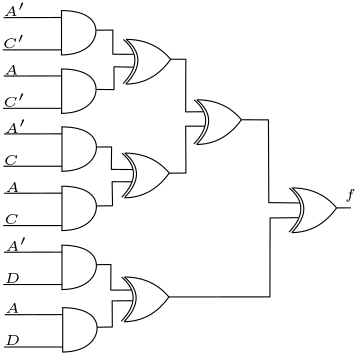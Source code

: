 <?xml version="1.0"?>
<!DOCTYPE ipe SYSTEM "ipe.dtd">
<ipe version="70218" creator="Ipe 7.2.28">
<info created="D:20241029205223" modified="D:20241029210631"/>
<ipestyle name="basic">
<symbol name="arrow/arc(spx)">
<path stroke="sym-stroke" fill="sym-stroke" pen="sym-pen">
0 0 m
-1 0.333 l
-1 -0.333 l
h
</path>
</symbol>
<symbol name="arrow/farc(spx)">
<path stroke="sym-stroke" fill="white" pen="sym-pen">
0 0 m
-1 0.333 l
-1 -0.333 l
h
</path>
</symbol>
<symbol name="arrow/ptarc(spx)">
<path stroke="sym-stroke" fill="sym-stroke" pen="sym-pen">
0 0 m
-1 0.333 l
-0.8 0 l
-1 -0.333 l
h
</path>
</symbol>
<symbol name="arrow/fptarc(spx)">
<path stroke="sym-stroke" fill="white" pen="sym-pen">
0 0 m
-1 0.333 l
-0.8 0 l
-1 -0.333 l
h
</path>
</symbol>
<symbol name="mark/circle(sx)" transformations="translations">
<path fill="sym-stroke">
0.6 0 0 0.6 0 0 e
0.4 0 0 0.4 0 0 e
</path>
</symbol>
<symbol name="mark/disk(sx)" transformations="translations">
<path fill="sym-stroke">
0.6 0 0 0.6 0 0 e
</path>
</symbol>
<symbol name="mark/fdisk(sfx)" transformations="translations">
<group>
<path fill="sym-fill">
0.5 0 0 0.5 0 0 e
</path>
<path fill="sym-stroke" fillrule="eofill">
0.6 0 0 0.6 0 0 e
0.4 0 0 0.4 0 0 e
</path>
</group>
</symbol>
<symbol name="mark/box(sx)" transformations="translations">
<path fill="sym-stroke" fillrule="eofill">
-0.6 -0.6 m
0.6 -0.6 l
0.6 0.6 l
-0.6 0.6 l
h
-0.4 -0.4 m
0.4 -0.4 l
0.4 0.4 l
-0.4 0.4 l
h
</path>
</symbol>
<symbol name="mark/square(sx)" transformations="translations">
<path fill="sym-stroke">
-0.6 -0.6 m
0.6 -0.6 l
0.6 0.6 l
-0.6 0.6 l
h
</path>
</symbol>
<symbol name="mark/fsquare(sfx)" transformations="translations">
<group>
<path fill="sym-fill">
-0.5 -0.5 m
0.5 -0.5 l
0.5 0.5 l
-0.5 0.5 l
h
</path>
<path fill="sym-stroke" fillrule="eofill">
-0.6 -0.6 m
0.6 -0.6 l
0.6 0.6 l
-0.6 0.6 l
h
-0.4 -0.4 m
0.4 -0.4 l
0.4 0.4 l
-0.4 0.4 l
h
</path>
</group>
</symbol>
<symbol name="mark/cross(sx)" transformations="translations">
<group>
<path fill="sym-stroke">
-0.43 -0.57 m
0.57 0.43 l
0.43 0.57 l
-0.57 -0.43 l
h
</path>
<path fill="sym-stroke">
-0.43 0.57 m
0.57 -0.43 l
0.43 -0.57 l
-0.57 0.43 l
h
</path>
</group>
</symbol>
<symbol name="arrow/fnormal(spx)">
<path stroke="sym-stroke" fill="white" pen="sym-pen">
0 0 m
-1 0.333 l
-1 -0.333 l
h
</path>
</symbol>
<symbol name="arrow/pointed(spx)">
<path stroke="sym-stroke" fill="sym-stroke" pen="sym-pen">
0 0 m
-1 0.333 l
-0.8 0 l
-1 -0.333 l
h
</path>
</symbol>
<symbol name="arrow/fpointed(spx)">
<path stroke="sym-stroke" fill="white" pen="sym-pen">
0 0 m
-1 0.333 l
-0.8 0 l
-1 -0.333 l
h
</path>
</symbol>
<symbol name="arrow/linear(spx)">
<path stroke="sym-stroke" pen="sym-pen">
-1 0.333 m
0 0 l
-1 -0.333 l
</path>
</symbol>
<symbol name="arrow/fdouble(spx)">
<path stroke="sym-stroke" fill="white" pen="sym-pen">
0 0 m
-1 0.333 l
-1 -0.333 l
h
-1 0 m
-2 0.333 l
-2 -0.333 l
h
</path>
</symbol>
<symbol name="arrow/double(spx)">
<path stroke="sym-stroke" fill="sym-stroke" pen="sym-pen">
0 0 m
-1 0.333 l
-1 -0.333 l
h
-1 0 m
-2 0.333 l
-2 -0.333 l
h
</path>
</symbol>
<symbol name="arrow/mid-normal(spx)">
<path stroke="sym-stroke" fill="sym-stroke" pen="sym-pen">
0.5 0 m
-0.5 0.333 l
-0.5 -0.333 l
h
</path>
</symbol>
<symbol name="arrow/mid-fnormal(spx)">
<path stroke="sym-stroke" fill="white" pen="sym-pen">
0.5 0 m
-0.5 0.333 l
-0.5 -0.333 l
h
</path>
</symbol>
<symbol name="arrow/mid-pointed(spx)">
<path stroke="sym-stroke" fill="sym-stroke" pen="sym-pen">
0.5 0 m
-0.5 0.333 l
-0.3 0 l
-0.5 -0.333 l
h
</path>
</symbol>
<symbol name="arrow/mid-fpointed(spx)">
<path stroke="sym-stroke" fill="white" pen="sym-pen">
0.5 0 m
-0.5 0.333 l
-0.3 0 l
-0.5 -0.333 l
h
</path>
</symbol>
<symbol name="arrow/mid-double(spx)">
<path stroke="sym-stroke" fill="sym-stroke" pen="sym-pen">
1 0 m
0 0.333 l
0 -0.333 l
h
0 0 m
-1 0.333 l
-1 -0.333 l
h
</path>
</symbol>
<symbol name="arrow/mid-fdouble(spx)">
<path stroke="sym-stroke" fill="white" pen="sym-pen">
1 0 m
0 0.333 l
0 -0.333 l
h
0 0 m
-1 0.333 l
-1 -0.333 l
h
</path>
</symbol>
<anglesize name="22.5 deg" value="22.5"/>
<anglesize name="30 deg" value="30"/>
<anglesize name="45 deg" value="45"/>
<anglesize name="60 deg" value="60"/>
<anglesize name="90 deg" value="90"/>
<arrowsize name="large" value="10"/>
<arrowsize name="small" value="5"/>
<arrowsize name="tiny" value="3"/>
<color name="blue" value="0 0 1"/>
<color name="brown" value="0.647 0.165 0.165"/>
<color name="darkblue" value="0 0 0.545"/>
<color name="darkcyan" value="0 0.545 0.545"/>
<color name="darkgray" value="0.663"/>
<color name="darkgreen" value="0 0.392 0"/>
<color name="darkmagenta" value="0.545 0 0.545"/>
<color name="darkorange" value="1 0.549 0"/>
<color name="darkred" value="0.545 0 0"/>
<color name="gold" value="1 0.843 0"/>
<color name="gray" value="0.745"/>
<color name="green" value="0 1 0"/>
<color name="lightblue" value="0.678 0.847 0.902"/>
<color name="lightcyan" value="0.878 1 1"/>
<color name="lightgray" value="0.827"/>
<color name="lightgreen" value="0.565 0.933 0.565"/>
<color name="lightyellow" value="1 1 0.878"/>
<color name="navy" value="0 0 0.502"/>
<color name="orange" value="1 0.647 0"/>
<color name="pink" value="1 0.753 0.796"/>
<color name="purple" value="0.627 0.125 0.941"/>
<color name="red" value="1 0 0"/>
<color name="seagreen" value="0.18 0.545 0.341"/>
<color name="turquoise" value="0.251 0.878 0.816"/>
<color name="violet" value="0.933 0.51 0.933"/>
<color name="yellow" value="1 1 0"/>
<dashstyle name="dash dot dotted" value="[4 2 1 2 1 2] 0"/>
<dashstyle name="dash dotted" value="[4 2 1 2] 0"/>
<dashstyle name="dashed" value="[4] 0"/>
<dashstyle name="dotted" value="[1 3] 0"/>
<gridsize name="10 pts (~3.5 mm)" value="10"/>
<gridsize name="14 pts (~5 mm)" value="14"/>
<gridsize name="16 pts (~6 mm)" value="16"/>
<gridsize name="20 pts (~7 mm)" value="20"/>
<gridsize name="28 pts (~10 mm)" value="28"/>
<gridsize name="32 pts (~12 mm)" value="32"/>
<gridsize name="4 pts" value="4"/>
<gridsize name="56 pts (~20 mm)" value="56"/>
<gridsize name="8 pts (~3 mm)" value="8"/>
<opacity name="10%" value="0.1"/>
<opacity name="30%" value="0.3"/>
<opacity name="50%" value="0.5"/>
<opacity name="75%" value="0.75"/>
<pen name="fat" value="1.2"/>
<pen name="heavier" value="0.8"/>
<pen name="ultrafat" value="2"/>
<symbolsize name="large" value="5"/>
<symbolsize name="small" value="2"/>
<symbolsize name="tiny" value="1.1"/>
<textsize name="Huge" value="\Huge"/>
<textsize name="LARGE" value="\LARGE"/>
<textsize name="Large" value="\Large"/>
<textsize name="footnote" value="\footnotesize"/>
<textsize name="huge" value="\huge"/>
<textsize name="large" value="\large"/>
<textsize name="script" value="\scriptsize"/>
<textsize name="small" value="\small"/>
<textsize name="tiny" value="\tiny"/>
<textstyle name="center" begin="\begin{center}" end="\end{center}"/>
<textstyle name="item" begin="\begin{itemize}\item{}" end="\end{itemize}"/>
<textstyle name="itemize" begin="\begin{itemize}" end="\end{itemize}"/>
<tiling name="falling" angle="-60" step="4" width="1"/>
<tiling name="rising" angle="30" step="4" width="1"/>
</ipestyle>
<page>
<layer name="alpha"/>
<view layers="alpha" active="alpha"/>
<path layer="alpha" matrix="1 0 0 1 -48.1926 -0.1344" stroke="black">
272 704 m
272 688 l
</path>
<path matrix="1 0 0 1 -48.1926 -0.1344" stroke="black">
271.797 703.967 m
281.235 703.966
287.986 696.551
280.312 687.984
271.782 687.984 c
</path>
<path matrix="1 0 0 1 32 48" stroke="black">
191.843 653.33 m
170.95 653.285 l
</path>
<path matrix="1 0 0 1 32 48" stroke="black">
191.843 641.663 m
170.684 641.663 l
</path>
<path matrix="1 0 0 1 -24.8825 21.3962" stroke="black">
272.03 671.988 m
280.395 664.921
271.934 656.075 c
</path>
<path matrix="1 0 0 1 -24.8825 21.3962" stroke="black">
271.903 672.05 m
281.97 672.06
287.965 664.881 c
</path>
<path matrix="1 0 0 1 -24.8825 21.3962" stroke="black">
271.798 655.957 m
281.706 656.025
288.039 664.946 c
</path>
<path matrix="1 0 0 1 -48.1433 -21.1638" stroke="black">
272 704 m
272 688 l
</path>
<path matrix="1 0 0 1 -48.1433 -21.1638" stroke="black">
271.797 703.967 m
281.235 703.966
287.986 696.551
280.312 687.984
271.782 687.984 c
</path>
<path matrix="1 0 0 1 32.0493 26.9706" stroke="black">
191.843 653.33 m
170.95 653.285 l
</path>
<path matrix="1 0 0 1 32.0493 26.9706" stroke="black">
191.843 641.663 m
170.684 641.663 l
</path>
<path matrix="1 0 0 1 -48.0169 -42.0132" stroke="black">
272 704 m
272 688 l
</path>
<path matrix="1 0 0 1 -48.0169 -42.0132" stroke="black">
271.797 703.967 m
281.235 703.966
287.986 696.551
280.312 687.984
271.782 687.984 c
</path>
<path matrix="1 0 0 1 32.1757 6.12116" stroke="black">
191.843 653.33 m
170.95 653.285 l
</path>
<path matrix="1 0 0 1 32.1757 6.12116" stroke="black">
191.843 641.663 m
170.684 641.663 l
</path>
<path matrix="1 0 0 1 -48.0169 -63.3681" stroke="black">
272 704 m
272 688 l
</path>
<path matrix="1 0 0 1 -48.0169 -63.3681" stroke="black">
271.797 703.967 m
281.235 703.966
287.986 696.551
280.312 687.984
271.782 687.984 c
</path>
<path matrix="1 0 0 1 32.1757 -15.2337" stroke="black">
191.843 653.33 m
170.95 653.285 l
</path>
<path matrix="1 0 0 1 32.1757 -15.2337" stroke="black">
191.843 641.663 m
170.684 641.663 l
</path>
<path matrix="1 0 0 1 -48.0169 -84.5967" stroke="black">
272 704 m
272 688 l
</path>
<path matrix="1 0 0 1 -48.0169 -84.5967" stroke="black">
271.797 703.967 m
281.235 703.966
287.986 696.551
280.312 687.984
271.782 687.984 c
</path>
<path matrix="1 0 0 1 32.1757 -36.4623" stroke="black">
191.843 653.33 m
170.95 653.285 l
</path>
<path matrix="1 0 0 1 32.1757 -36.4623" stroke="black">
191.843 641.663 m
170.684 641.663 l
</path>
<path matrix="1 0 0 1 -47.7642 -107.089" stroke="black">
272 704 m
272 688 l
</path>
<path matrix="1 0 0 1 -47.7642 -107.089" stroke="black">
271.797 703.967 m
281.235 703.966
287.986 696.551
280.312 687.984
271.782 687.984 c
</path>
<path matrix="1 0 0 1 32.4284 -58.9545" stroke="black">
191.843 653.33 m
170.95 653.285 l
</path>
<path matrix="1 0 0 1 32.4284 -58.9545" stroke="black">
191.843 641.663 m
170.684 641.663 l
</path>
<path matrix="1 0 0 1 -25.9598 21.4488" stroke="black">
272.03 671.988 m
280.395 664.921
271.934 656.075 c
</path>
<path matrix="1 0 0 1 -25.5141 -64.1501" stroke="black">
272.03 671.988 m
280.395 664.921
271.934 656.075 c
</path>
<path matrix="1 0 0 1 -25.5141 -64.1501" stroke="black">
271.903 672.05 m
281.97 672.06
287.965 664.881 c
</path>
<path matrix="1 0 0 1 -25.5141 -64.1501" stroke="black">
271.798 655.957 m
281.706 656.025
288.039 664.946 c
</path>
<path matrix="1 0 0 1 -26.5914 -64.0975" stroke="black">
272.03 671.988 m
280.395 664.921
271.934 656.075 c
</path>
<path matrix="1 0 0 1 -25.3877 -19.5442" stroke="black">
272.03 671.988 m
280.395 664.921
271.934 656.075 c
</path>
<path matrix="1 0 0 1 -25.3877 -19.5442" stroke="black">
271.903 672.05 m
281.97 672.06
287.965 664.881 c
</path>
<path matrix="1 0 0 1 -25.3877 -19.5442" stroke="black">
271.798 655.957 m
281.706 656.025
288.039 664.946 c
</path>
<path matrix="1 0 0 1 -26.465 -19.4916" stroke="black">
272.03 671.988 m
280.395 664.921
271.934 656.075 c
</path>
<path stroke="black">
236.299 696.759 m
242.287 696.803 l
242.287 688.109 l
249.607 688.064 l
</path>
<path stroke="black">
236.299 675.422 m
242.731 675.377 l
242.687 683.584 l
249.607 683.451 l
</path>
<path stroke="black">
236.419 654.706 m
241.835 654.728 l
241.748 646.637 l
249.553 646.593 l
</path>
<path stroke="black">
236.368 633.489 m
242.178 633.563 l
242.03 642.222 l
249.209 642.185 l
</path>
<path stroke="black">
236.4 612.34 m
241.596 612.411 l
241.547 603.18 l
248.951 603.228 l
</path>
<path stroke="black">
236.604 589.825 m
242.102 589.91 l
242.045 599.311 l
249.508 599.367 l
</path>
<text matrix="1 0 0 1 0.91154 -1.5952" transformations="translations" pos="202.041 703.448" stroke="black" type="label" width="7.856" height="4.778" depth="0" valign="baseline" size="tiny" style="math">A&apos;</text>
<text matrix="1 0 0 1 3.12295 -1.49902" transformations="translations" pos="199.543 691.768" stroke="black" type="label" width="7.995" height="4.778" depth="0" valign="baseline" size="tiny" style="math">C&apos;</text>
<text matrix="1 0 0 1 1.09633 -22.679" transformations="translations" pos="202.041 703.448" stroke="black" type="label" width="5.161" height="3.404" depth="0" valign="baseline" size="tiny" style="math">A</text>
<text matrix="1 0 0 1 3.30774 -22.5828" transformations="translations" pos="199.543 691.768" stroke="black" type="label" width="7.995" height="4.778" depth="0" valign="baseline" size="tiny" style="math">C&apos;</text>
<text matrix="1 0 0 1 1.28371 -43.6652" transformations="translations" pos="202.041 703.448" stroke="black" type="label" width="7.856" height="4.778" depth="0" valign="baseline" size="tiny" style="math">A&apos;</text>
<text matrix="1 0 0 1 3.49512 -43.569" transformations="translations" pos="199.543 691.768" stroke="black" type="label" width="5.3" height="3.404" depth="0" valign="baseline" size="tiny" style="math">C</text>
<text matrix="1 0 0 1 1.47108 -64.9013" transformations="translations" pos="202.041 703.448" stroke="black" type="label" width="5.161" height="3.404" depth="0" valign="baseline" size="tiny" style="math">A</text>
<text matrix="1 0 0 1 3.68249 -64.8051" transformations="translations" pos="199.543 691.768" stroke="black" type="label" width="5.3" height="3.404" depth="0" valign="baseline" size="tiny" style="math">C</text>
<text matrix="1 0 0 1 1.53354 -86.0749" transformations="translations" pos="202.041 703.448" stroke="black" type="label" width="7.856" height="4.778" depth="0" valign="baseline" size="tiny" style="math">A&apos;</text>
<text matrix="1 0 0 1 3.74495 -85.9787" transformations="translations" pos="199.543 691.768" stroke="black" type="label" width="5.702" height="3.404" depth="0" valign="baseline" size="tiny" style="math">D</text>
<text matrix="1 0 0 1 1.53309 -108.435" transformations="translations" pos="202.041 703.448" stroke="black" type="label" width="5.161" height="3.404" depth="0" valign="baseline" size="tiny" style="math">A</text>
<text matrix="1 0 0 1 3.7445 -108.339" transformations="translations" pos="199.543 691.768" stroke="black" type="label" width="5.702" height="3.404" depth="0" valign="baseline" size="tiny" style="math">D</text>
<path matrix="1 0 0 1 0.590685 -0.345825" stroke="black">
272.03 671.988 m
280.395 664.921
271.934 656.075 c
</path>
<path matrix="1 0 0 1 0.590685 -0.345825" stroke="black">
271.903 672.05 m
281.97 672.06
287.965 664.881 c
</path>
<path matrix="1 0 0 1 0.590685 -0.345825" stroke="black">
271.798 655.957 m
281.706 656.025
288.039 664.946 c
</path>
<path matrix="1 0 0 1 -0.486615 -0.293225" stroke="black">
272.03 671.988 m
280.395 664.921
271.934 656.075 c
</path>
<path stroke="black">
262.966 686.291 m
268.556 686.299 l
268.508 667.356 l
274.71 667.404 l
</path>
<path stroke="black">
262.642 645.289 m
268.604 645.337 l
268.508 662.212 l
275.479 662.212 l
</path>
<path matrix="1 0 0 1 34.8513 -32.0764" stroke="black">
272.03 671.988 m
280.395 664.921
271.934 656.075 c
</path>
<path matrix="1 0 0 1 34.8513 -32.0764" stroke="black">
271.903 672.05 m
281.97 672.06
287.965 664.881 c
</path>
<path matrix="1 0 0 1 34.8513 -32.0764" stroke="black">
271.798 655.957 m
281.706 656.025
288.039 664.946 c
</path>
<path matrix="1 0 0 1 33.774 -32.0238" stroke="black">
272.03 671.988 m
280.395 664.921
271.934 656.075 c
</path>
<path stroke="black">
288.455 664.526 m
298.306 664.482 l
298.431 634.69 l
309.487 634.565 l
</path>
<path stroke="black">
262.417 600.732 m
298.836 600.746 l
298.899 629.164 l
309.079 629.289 l
</path>
<path stroke="black">
322.807 632.784 m
327.987 632.804 l
</path>
<text transformations="translations" pos="325.757 636.034" stroke="black" type="label" width="3.995" height="3.468" depth="0.96" valign="baseline" size="tiny">$f$</text>
</page>
</ipe>
